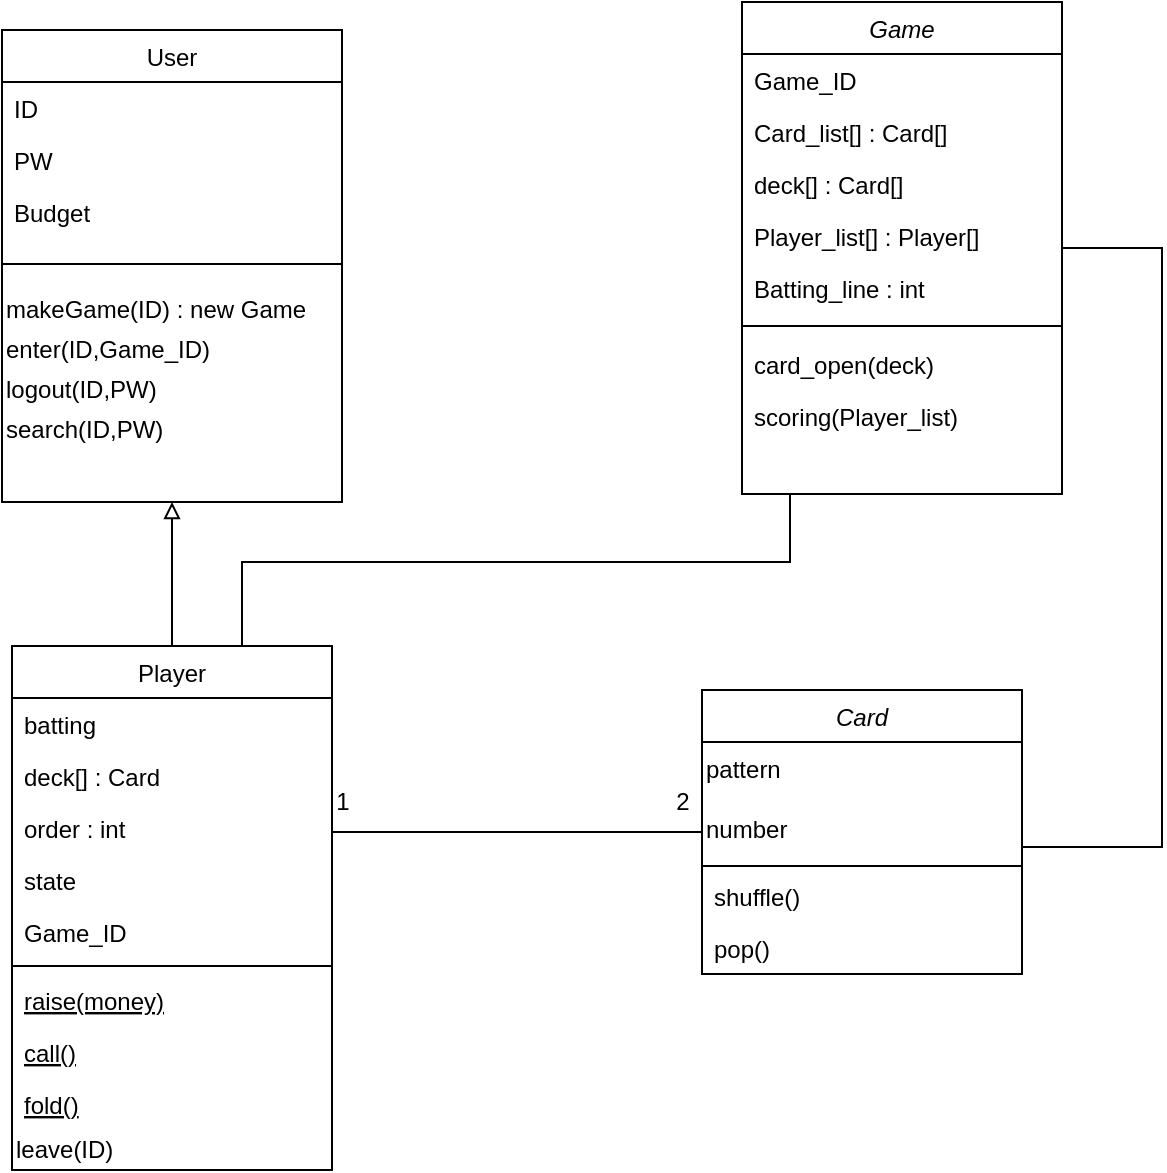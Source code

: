<mxfile version="15.4.1" type="github">
  <diagram id="C5RBs43oDa-KdzZeNtuy" name="Page-1">
    <mxGraphModel dx="1038" dy="579" grid="1" gridSize="10" guides="1" tooltips="1" connect="1" arrows="1" fold="1" page="1" pageScale="1" pageWidth="827" pageHeight="1169" math="0" shadow="0">
      <root>
        <mxCell id="WIyWlLk6GJQsqaUBKTNV-0" />
        <mxCell id="WIyWlLk6GJQsqaUBKTNV-1" parent="WIyWlLk6GJQsqaUBKTNV-0" />
        <mxCell id="zkfFHV4jXpPFQw0GAbJ--0" value="Card" style="swimlane;fontStyle=2;align=center;verticalAlign=top;childLayout=stackLayout;horizontal=1;startSize=26;horizontalStack=0;resizeParent=1;resizeLast=0;collapsible=1;marginBottom=0;rounded=0;shadow=0;strokeWidth=1;" parent="WIyWlLk6GJQsqaUBKTNV-1" vertex="1">
          <mxGeometry x="480" y="574" width="160" height="142" as="geometry">
            <mxRectangle x="500" y="550" width="160" height="26" as="alternateBounds" />
          </mxGeometry>
        </mxCell>
        <mxCell id="aVy5NgrKJxcInvw91CEX-3" value="&lt;font face=&quot;helvetica&quot;&gt;pattern&amp;nbsp;&lt;/font&gt;" style="text;whiteSpace=wrap;html=1;" parent="zkfFHV4jXpPFQw0GAbJ--0" vertex="1">
          <mxGeometry y="26" width="160" height="30" as="geometry" />
        </mxCell>
        <mxCell id="-oYXn42rG6yn1-tWKpfB-52" value="&lt;font face=&quot;helvetica&quot;&gt;number&amp;nbsp;&lt;/font&gt;" style="text;whiteSpace=wrap;html=1;" vertex="1" parent="zkfFHV4jXpPFQw0GAbJ--0">
          <mxGeometry y="56" width="160" height="30" as="geometry" />
        </mxCell>
        <mxCell id="zkfFHV4jXpPFQw0GAbJ--4" value="" style="line;html=1;strokeWidth=1;align=left;verticalAlign=middle;spacingTop=-1;spacingLeft=3;spacingRight=3;rotatable=0;labelPosition=right;points=[];portConstraint=eastwest;" parent="zkfFHV4jXpPFQw0GAbJ--0" vertex="1">
          <mxGeometry y="86" width="160" height="4" as="geometry" />
        </mxCell>
        <mxCell id="-oYXn42rG6yn1-tWKpfB-51" value="shuffle()" style="text;align=left;verticalAlign=top;spacingLeft=4;spacingRight=4;overflow=hidden;rotatable=0;points=[[0,0.5],[1,0.5]];portConstraint=eastwest;" vertex="1" parent="zkfFHV4jXpPFQw0GAbJ--0">
          <mxGeometry y="90" width="160" height="26" as="geometry" />
        </mxCell>
        <mxCell id="-oYXn42rG6yn1-tWKpfB-118" value="pop()" style="text;align=left;verticalAlign=top;spacingLeft=4;spacingRight=4;overflow=hidden;rotatable=0;points=[[0,0.5],[1,0.5]];portConstraint=eastwest;" vertex="1" parent="zkfFHV4jXpPFQw0GAbJ--0">
          <mxGeometry y="116" width="160" height="26" as="geometry" />
        </mxCell>
        <mxCell id="zkfFHV4jXpPFQw0GAbJ--6" value="Player" style="swimlane;fontStyle=0;align=center;verticalAlign=top;childLayout=stackLayout;horizontal=1;startSize=26;horizontalStack=0;resizeParent=1;resizeLast=0;collapsible=1;marginBottom=0;rounded=0;shadow=0;strokeWidth=1;" parent="WIyWlLk6GJQsqaUBKTNV-1" vertex="1">
          <mxGeometry x="135" y="552" width="160" height="262" as="geometry">
            <mxRectangle x="130" y="380" width="160" height="26" as="alternateBounds" />
          </mxGeometry>
        </mxCell>
        <mxCell id="wgpdF3oQaiWTN_t_1DwK-1" value="batting " style="text;align=left;verticalAlign=top;spacingLeft=4;spacingRight=4;overflow=hidden;rotatable=0;points=[[0,0.5],[1,0.5]];portConstraint=eastwest;" parent="zkfFHV4jXpPFQw0GAbJ--6" vertex="1">
          <mxGeometry y="26" width="160" height="26" as="geometry" />
        </mxCell>
        <mxCell id="-oYXn42rG6yn1-tWKpfB-14" value="deck[] : Card" style="text;align=left;verticalAlign=top;spacingLeft=4;spacingRight=4;overflow=hidden;rotatable=0;points=[[0,0.5],[1,0.5]];portConstraint=eastwest;" vertex="1" parent="zkfFHV4jXpPFQw0GAbJ--6">
          <mxGeometry y="52" width="160" height="26" as="geometry" />
        </mxCell>
        <mxCell id="-oYXn42rG6yn1-tWKpfB-119" value="order : int" style="text;align=left;verticalAlign=top;spacingLeft=4;spacingRight=4;overflow=hidden;rotatable=0;points=[[0,0.5],[1,0.5]];portConstraint=eastwest;" vertex="1" parent="zkfFHV4jXpPFQw0GAbJ--6">
          <mxGeometry y="78" width="160" height="26" as="geometry" />
        </mxCell>
        <mxCell id="-oYXn42rG6yn1-tWKpfB-92" value="state" style="text;align=left;verticalAlign=top;spacingLeft=4;spacingRight=4;overflow=hidden;rotatable=0;points=[[0,0.5],[1,0.5]];portConstraint=eastwest;" vertex="1" parent="zkfFHV4jXpPFQw0GAbJ--6">
          <mxGeometry y="104" width="160" height="26" as="geometry" />
        </mxCell>
        <mxCell id="-oYXn42rG6yn1-tWKpfB-117" value="Game_ID" style="text;align=left;verticalAlign=top;spacingLeft=4;spacingRight=4;overflow=hidden;rotatable=0;points=[[0,0.5],[1,0.5]];portConstraint=eastwest;" vertex="1" parent="zkfFHV4jXpPFQw0GAbJ--6">
          <mxGeometry y="130" width="160" height="26" as="geometry" />
        </mxCell>
        <mxCell id="zkfFHV4jXpPFQw0GAbJ--9" value="" style="line;html=1;strokeWidth=1;align=left;verticalAlign=middle;spacingTop=-1;spacingLeft=3;spacingRight=3;rotatable=0;labelPosition=right;points=[];portConstraint=eastwest;" parent="zkfFHV4jXpPFQw0GAbJ--6" vertex="1">
          <mxGeometry y="156" width="160" height="8" as="geometry" />
        </mxCell>
        <mxCell id="zkfFHV4jXpPFQw0GAbJ--10" value="raise(money)" style="text;align=left;verticalAlign=top;spacingLeft=4;spacingRight=4;overflow=hidden;rotatable=0;points=[[0,0.5],[1,0.5]];portConstraint=eastwest;fontStyle=4" parent="zkfFHV4jXpPFQw0GAbJ--6" vertex="1">
          <mxGeometry y="164" width="160" height="26" as="geometry" />
        </mxCell>
        <mxCell id="wgpdF3oQaiWTN_t_1DwK-2" value="call()" style="text;align=left;verticalAlign=top;spacingLeft=4;spacingRight=4;overflow=hidden;rotatable=0;points=[[0,0.5],[1,0.5]];portConstraint=eastwest;fontStyle=4" parent="zkfFHV4jXpPFQw0GAbJ--6" vertex="1">
          <mxGeometry y="190" width="160" height="26" as="geometry" />
        </mxCell>
        <mxCell id="wgpdF3oQaiWTN_t_1DwK-3" value="fold()" style="text;align=left;verticalAlign=top;spacingLeft=4;spacingRight=4;overflow=hidden;rotatable=0;points=[[0,0.5],[1,0.5]];portConstraint=eastwest;fontStyle=4" parent="zkfFHV4jXpPFQw0GAbJ--6" vertex="1">
          <mxGeometry y="216" width="160" height="26" as="geometry" />
        </mxCell>
        <mxCell id="-oYXn42rG6yn1-tWKpfB-23" value="leave(ID)" style="text;html=1;align=left;verticalAlign=middle;resizable=0;points=[];autosize=1;strokeColor=none;fillColor=none;" vertex="1" parent="zkfFHV4jXpPFQw0GAbJ--6">
          <mxGeometry y="242" width="160" height="20" as="geometry" />
        </mxCell>
        <mxCell id="zkfFHV4jXpPFQw0GAbJ--12" value="" style="endArrow=none;endSize=10;endFill=0;shadow=0;strokeWidth=1;rounded=0;edgeStyle=elbowEdgeStyle;elbow=vertical;verticalAlign=top;" parent="WIyWlLk6GJQsqaUBKTNV-1" source="zkfFHV4jXpPFQw0GAbJ--6" target="zkfFHV4jXpPFQw0GAbJ--0" edge="1">
          <mxGeometry width="160" relative="1" as="geometry">
            <mxPoint x="310" y="313" as="sourcePoint" />
            <mxPoint x="310" y="313" as="targetPoint" />
          </mxGeometry>
        </mxCell>
        <mxCell id="-oYXn42rG6yn1-tWKpfB-21" style="edgeStyle=orthogonalEdgeStyle;rounded=0;orthogonalLoop=1;jettySize=auto;html=1;endArrow=none;endFill=0;" edge="1" parent="WIyWlLk6GJQsqaUBKTNV-1" source="wgpdF3oQaiWTN_t_1DwK-4">
          <mxGeometry relative="1" as="geometry">
            <mxPoint x="215" y="552" as="targetPoint" />
            <Array as="points">
              <mxPoint x="524" y="510" />
              <mxPoint x="250" y="510" />
              <mxPoint x="250" y="552" />
            </Array>
          </mxGeometry>
        </mxCell>
        <mxCell id="-oYXn42rG6yn1-tWKpfB-62" style="edgeStyle=orthogonalEdgeStyle;rounded=0;orthogonalLoop=1;jettySize=auto;html=1;entryX=1;entryY=0.75;entryDx=0;entryDy=0;endArrow=none;endFill=0;" edge="1" parent="WIyWlLk6GJQsqaUBKTNV-1" source="wgpdF3oQaiWTN_t_1DwK-4" target="-oYXn42rG6yn1-tWKpfB-52">
          <mxGeometry relative="1" as="geometry">
            <Array as="points">
              <mxPoint x="710" y="353" />
              <mxPoint x="710" y="653" />
            </Array>
          </mxGeometry>
        </mxCell>
        <mxCell id="wgpdF3oQaiWTN_t_1DwK-4" value="Game" style="swimlane;fontStyle=2;align=center;verticalAlign=top;childLayout=stackLayout;horizontal=1;startSize=26;horizontalStack=0;resizeParent=1;resizeLast=0;collapsible=1;marginBottom=0;rounded=0;shadow=0;strokeWidth=1;" parent="WIyWlLk6GJQsqaUBKTNV-1" vertex="1">
          <mxGeometry x="500" y="230" width="160" height="246" as="geometry">
            <mxRectangle x="230" y="140" width="160" height="26" as="alternateBounds" />
          </mxGeometry>
        </mxCell>
        <mxCell id="-oYXn42rG6yn1-tWKpfB-24" value="Game_ID" style="text;align=left;verticalAlign=top;spacingLeft=4;spacingRight=4;overflow=hidden;rotatable=0;points=[[0,0.5],[1,0.5]];portConstraint=eastwest;" vertex="1" parent="wgpdF3oQaiWTN_t_1DwK-4">
          <mxGeometry y="26" width="160" height="26" as="geometry" />
        </mxCell>
        <mxCell id="-oYXn42rG6yn1-tWKpfB-50" value="Card_list[] : Card[]" style="text;align=left;verticalAlign=top;spacingLeft=4;spacingRight=4;overflow=hidden;rotatable=0;points=[[0,0.5],[1,0.5]];portConstraint=eastwest;" vertex="1" parent="wgpdF3oQaiWTN_t_1DwK-4">
          <mxGeometry y="52" width="160" height="26" as="geometry" />
        </mxCell>
        <mxCell id="-oYXn42rG6yn1-tWKpfB-41" value="deck[] : Card[]" style="text;align=left;verticalAlign=top;spacingLeft=4;spacingRight=4;overflow=hidden;rotatable=0;points=[[0,0.5],[1,0.5]];portConstraint=eastwest;" vertex="1" parent="wgpdF3oQaiWTN_t_1DwK-4">
          <mxGeometry y="78" width="160" height="26" as="geometry" />
        </mxCell>
        <mxCell id="wgpdF3oQaiWTN_t_1DwK-10" value="Player_list[] : Player[]" style="text;align=left;verticalAlign=top;spacingLeft=4;spacingRight=4;overflow=hidden;rotatable=0;points=[[0,0.5],[1,0.5]];portConstraint=eastwest;" parent="wgpdF3oQaiWTN_t_1DwK-4" vertex="1">
          <mxGeometry y="104" width="160" height="26" as="geometry" />
        </mxCell>
        <mxCell id="-oYXn42rG6yn1-tWKpfB-120" value="Batting_line : int" style="text;align=left;verticalAlign=top;spacingLeft=4;spacingRight=4;overflow=hidden;rotatable=0;points=[[0,0.5],[1,0.5]];portConstraint=eastwest;" vertex="1" parent="wgpdF3oQaiWTN_t_1DwK-4">
          <mxGeometry y="130" width="160" height="26" as="geometry" />
        </mxCell>
        <mxCell id="wgpdF3oQaiWTN_t_1DwK-8" value="" style="line;html=1;strokeWidth=1;align=left;verticalAlign=middle;spacingTop=-1;spacingLeft=3;spacingRight=3;rotatable=0;labelPosition=right;points=[];portConstraint=eastwest;" parent="wgpdF3oQaiWTN_t_1DwK-4" vertex="1">
          <mxGeometry y="156" width="160" height="12" as="geometry" />
        </mxCell>
        <mxCell id="-oYXn42rG6yn1-tWKpfB-42" value="card_open(deck)" style="text;align=left;verticalAlign=top;spacingLeft=4;spacingRight=4;overflow=hidden;rotatable=0;points=[[0,0.5],[1,0.5]];portConstraint=eastwest;" vertex="1" parent="wgpdF3oQaiWTN_t_1DwK-4">
          <mxGeometry y="168" width="160" height="26" as="geometry" />
        </mxCell>
        <mxCell id="-oYXn42rG6yn1-tWKpfB-15" value="scoring(Player_list)" style="text;align=left;verticalAlign=top;spacingLeft=4;spacingRight=4;overflow=hidden;rotatable=0;points=[[0,0.5],[1,0.5]];portConstraint=eastwest;" vertex="1" parent="wgpdF3oQaiWTN_t_1DwK-4">
          <mxGeometry y="194" width="160" height="26" as="geometry" />
        </mxCell>
        <mxCell id="-oYXn42rG6yn1-tWKpfB-63" style="edgeStyle=orthogonalEdgeStyle;rounded=0;orthogonalLoop=1;jettySize=auto;html=1;endArrow=block;endFill=0;exitX=0.5;exitY=0;exitDx=0;exitDy=0;" edge="1" parent="WIyWlLk6GJQsqaUBKTNV-1" source="zkfFHV4jXpPFQw0GAbJ--6" target="-oYXn42rG6yn1-tWKpfB-83">
          <mxGeometry relative="1" as="geometry">
            <mxPoint x="210" y="290" as="sourcePoint" />
            <mxPoint x="210" y="490" as="targetPoint" />
          </mxGeometry>
        </mxCell>
        <mxCell id="-oYXn42rG6yn1-tWKpfB-46" value="2" style="text;html=1;align=center;verticalAlign=middle;resizable=0;points=[];autosize=1;strokeColor=none;fillColor=none;rotation=0;" vertex="1" parent="WIyWlLk6GJQsqaUBKTNV-1">
          <mxGeometry x="460" y="620" width="20" height="20" as="geometry" />
        </mxCell>
        <mxCell id="-oYXn42rG6yn1-tWKpfB-47" value="1" style="text;html=1;align=center;verticalAlign=middle;resizable=0;points=[];autosize=1;strokeColor=none;fillColor=none;" vertex="1" parent="WIyWlLk6GJQsqaUBKTNV-1">
          <mxGeometry x="290" y="620" width="20" height="20" as="geometry" />
        </mxCell>
        <mxCell id="-oYXn42rG6yn1-tWKpfB-83" value="User" style="swimlane;fontStyle=0;align=center;verticalAlign=top;childLayout=stackLayout;horizontal=1;startSize=26;horizontalStack=0;resizeParent=1;resizeLast=0;collapsible=1;marginBottom=0;rounded=0;shadow=0;strokeWidth=1;" vertex="1" parent="WIyWlLk6GJQsqaUBKTNV-1">
          <mxGeometry x="130" y="244" width="170" height="236" as="geometry">
            <mxRectangle x="130" y="380" width="160" height="26" as="alternateBounds" />
          </mxGeometry>
        </mxCell>
        <mxCell id="-oYXn42rG6yn1-tWKpfB-1" value="ID &#xa;" style="text;align=left;verticalAlign=top;spacingLeft=4;spacingRight=4;overflow=hidden;rotatable=0;points=[[0,0.5],[1,0.5]];portConstraint=eastwest;" vertex="1" parent="-oYXn42rG6yn1-tWKpfB-83">
          <mxGeometry y="26" width="170" height="26" as="geometry" />
        </mxCell>
        <mxCell id="-oYXn42rG6yn1-tWKpfB-2" value="PW" style="text;align=left;verticalAlign=top;spacingLeft=4;spacingRight=4;overflow=hidden;rotatable=0;points=[[0,0.5],[1,0.5]];portConstraint=eastwest;" vertex="1" parent="-oYXn42rG6yn1-tWKpfB-83">
          <mxGeometry y="52" width="170" height="26" as="geometry" />
        </mxCell>
        <mxCell id="-oYXn42rG6yn1-tWKpfB-80" value="Budget" style="text;align=left;verticalAlign=top;spacingLeft=4;spacingRight=4;overflow=hidden;rotatable=0;points=[[0,0.5],[1,0.5]];portConstraint=eastwest;" vertex="1" parent="-oYXn42rG6yn1-tWKpfB-83">
          <mxGeometry y="78" width="170" height="26" as="geometry" />
        </mxCell>
        <mxCell id="-oYXn42rG6yn1-tWKpfB-87" value="" style="line;html=1;strokeWidth=1;align=left;verticalAlign=middle;spacingTop=-1;spacingLeft=3;spacingRight=3;rotatable=0;labelPosition=right;points=[];portConstraint=eastwest;" vertex="1" parent="-oYXn42rG6yn1-tWKpfB-83">
          <mxGeometry y="104" width="170" height="26" as="geometry" />
        </mxCell>
        <mxCell id="-oYXn42rG6yn1-tWKpfB-115" value="makeGame(ID) : new Game&amp;nbsp;" style="text;html=1;align=left;verticalAlign=middle;resizable=0;points=[];autosize=1;strokeColor=none;fillColor=none;" vertex="1" parent="-oYXn42rG6yn1-tWKpfB-83">
          <mxGeometry y="130" width="170" height="20" as="geometry" />
        </mxCell>
        <mxCell id="-oYXn42rG6yn1-tWKpfB-10" value="enter(ID,Game_ID)&amp;nbsp;" style="text;html=1;align=left;verticalAlign=middle;resizable=0;points=[];autosize=1;strokeColor=none;fillColor=none;" vertex="1" parent="-oYXn42rG6yn1-tWKpfB-83">
          <mxGeometry y="150" width="170" height="20" as="geometry" />
        </mxCell>
        <mxCell id="-oYXn42rG6yn1-tWKpfB-38" value="logout(ID,PW)" style="text;html=1;align=left;verticalAlign=middle;resizable=0;points=[];autosize=1;strokeColor=none;fillColor=none;" vertex="1" parent="-oYXn42rG6yn1-tWKpfB-83">
          <mxGeometry y="170" width="170" height="20" as="geometry" />
        </mxCell>
        <mxCell id="-oYXn42rG6yn1-tWKpfB-39" value="search(ID,PW)" style="text;html=1;align=left;verticalAlign=middle;resizable=0;points=[];autosize=1;strokeColor=none;fillColor=none;" vertex="1" parent="-oYXn42rG6yn1-tWKpfB-83">
          <mxGeometry y="190" width="170" height="20" as="geometry" />
        </mxCell>
      </root>
    </mxGraphModel>
  </diagram>
</mxfile>
